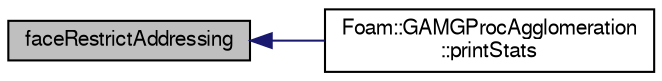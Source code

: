 digraph "faceRestrictAddressing"
{
  bgcolor="transparent";
  edge [fontname="FreeSans",fontsize="10",labelfontname="FreeSans",labelfontsize="10"];
  node [fontname="FreeSans",fontsize="10",shape=record];
  rankdir="LR";
  Node1234 [label="faceRestrictAddressing",height=0.2,width=0.4,color="black", fillcolor="grey75", style="filled", fontcolor="black"];
  Node1234 -> Node1235 [dir="back",color="midnightblue",fontsize="10",style="solid",fontname="FreeSans"];
  Node1235 [label="Foam::GAMGProcAgglomeration\l::printStats",height=0.2,width=0.4,color="black",URL="$a26982.html#a4b9e2848198fe910daf3a863900c193d",tooltip="Debug: write agglomeration info. "];
}
